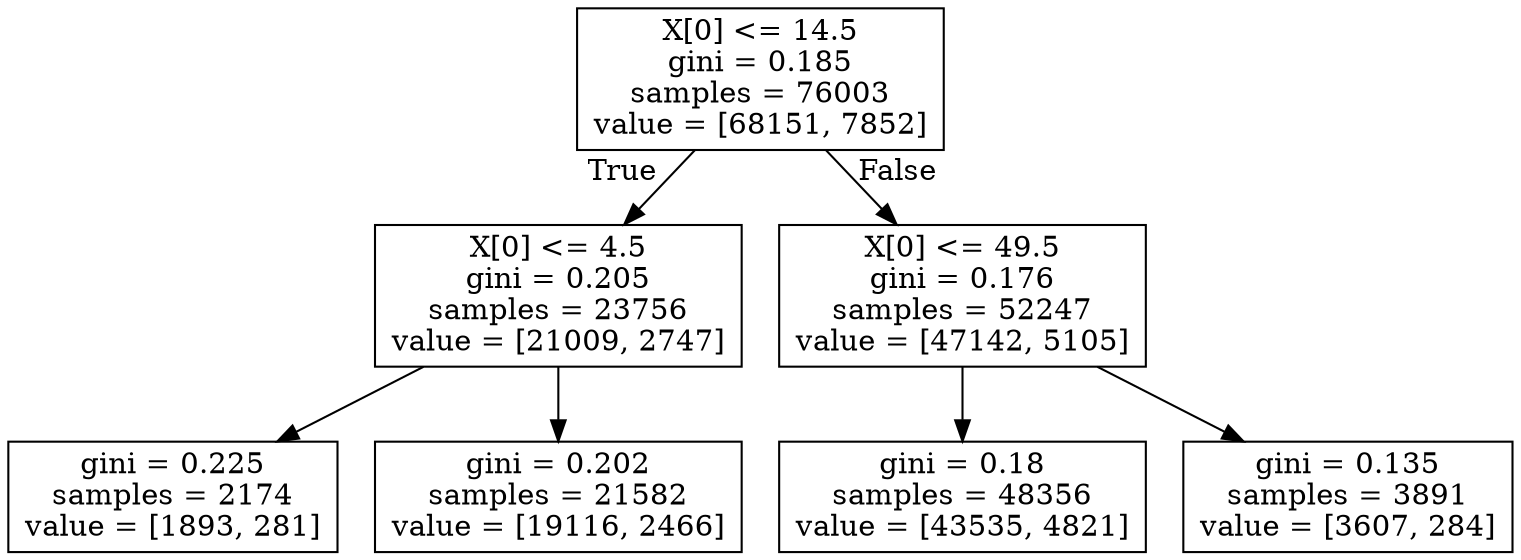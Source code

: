digraph Tree {
node [shape=box] ;
0 [label="X[0] <= 14.5\ngini = 0.185\nsamples = 76003\nvalue = [68151, 7852]"] ;
1 [label="X[0] <= 4.5\ngini = 0.205\nsamples = 23756\nvalue = [21009, 2747]"] ;
0 -> 1 [labeldistance=2.5, labelangle=45, headlabel="True"] ;
2 [label="gini = 0.225\nsamples = 2174\nvalue = [1893, 281]"] ;
1 -> 2 ;
3 [label="gini = 0.202\nsamples = 21582\nvalue = [19116, 2466]"] ;
1 -> 3 ;
4 [label="X[0] <= 49.5\ngini = 0.176\nsamples = 52247\nvalue = [47142, 5105]"] ;
0 -> 4 [labeldistance=2.5, labelangle=-45, headlabel="False"] ;
5 [label="gini = 0.18\nsamples = 48356\nvalue = [43535, 4821]"] ;
4 -> 5 ;
6 [label="gini = 0.135\nsamples = 3891\nvalue = [3607, 284]"] ;
4 -> 6 ;
}